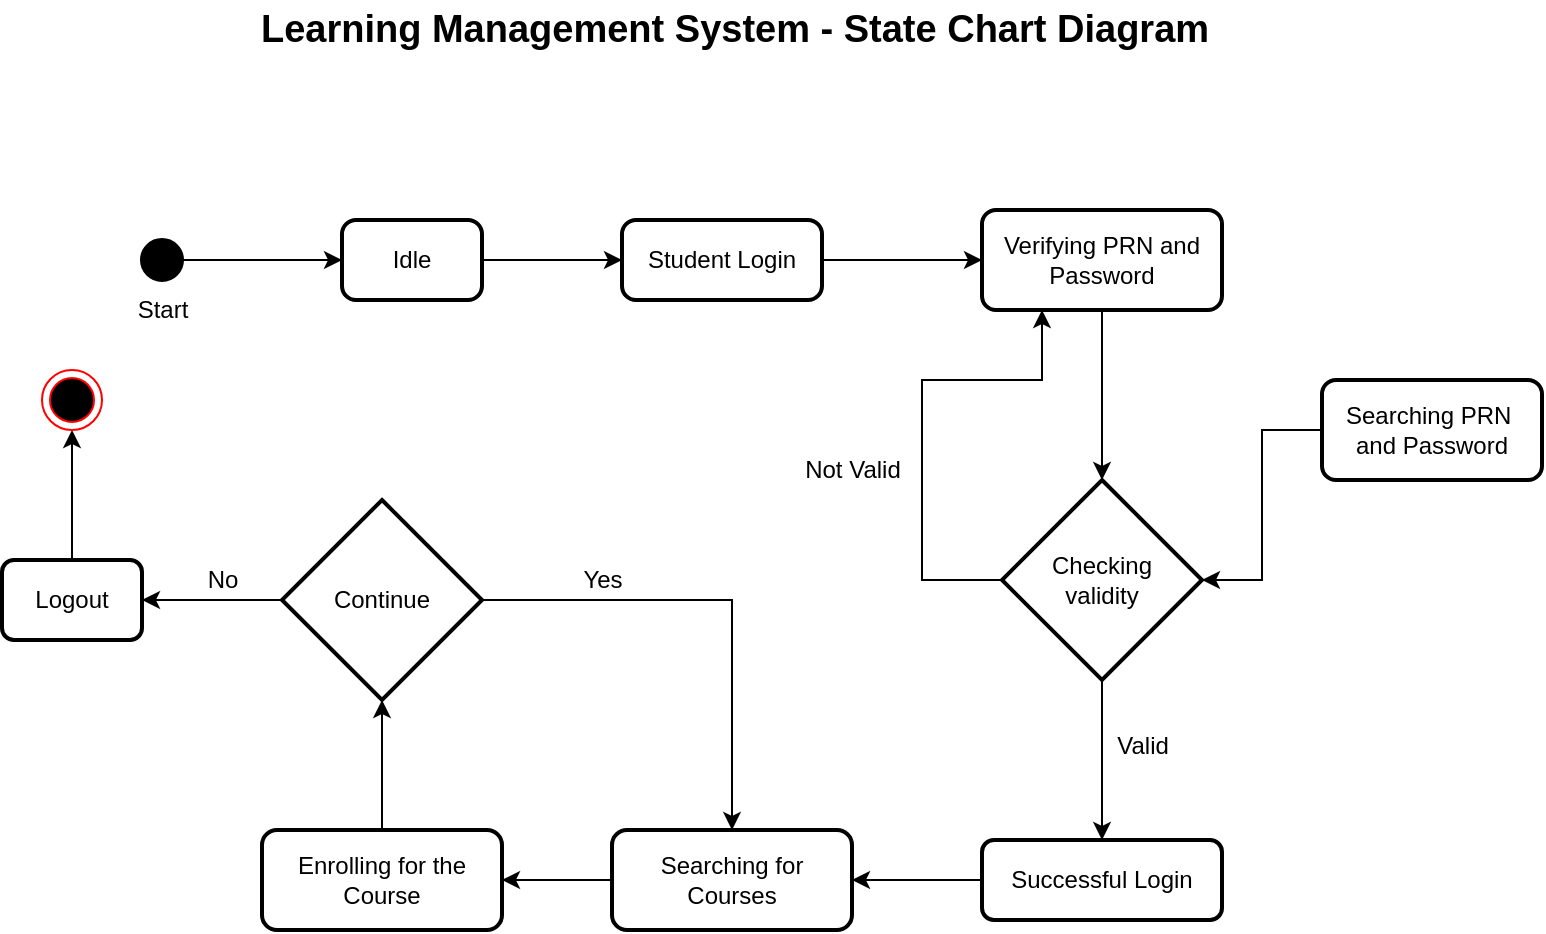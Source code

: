 <mxfile version="24.7.16">
  <diagram name="Page-1" id="qOk3YIHpytsM2VWqNF9g">
    <mxGraphModel dx="1235" dy="614" grid="1" gridSize="10" guides="1" tooltips="1" connect="1" arrows="1" fold="1" page="1" pageScale="1" pageWidth="850" pageHeight="1100" math="0" shadow="0">
      <root>
        <mxCell id="0" />
        <mxCell id="1" parent="0" />
        <mxCell id="_ypdrlDJzzMG4Txycf3h-2" value="Learning Management System - State Chart Diagram" style="text;align=center;fontStyle=1;verticalAlign=middle;spacingLeft=3;spacingRight=3;strokeColor=none;rotatable=0;points=[[0,0.5],[1,0.5]];portConstraint=eastwest;html=1;fontSize=19;" vertex="1" parent="1">
          <mxGeometry x="186" y="200" width="459" height="30" as="geometry" />
        </mxCell>
        <mxCell id="_ypdrlDJzzMG4Txycf3h-6" value="" style="edgeStyle=orthogonalEdgeStyle;rounded=0;orthogonalLoop=1;jettySize=auto;html=1;" edge="1" parent="1" source="_ypdrlDJzzMG4Txycf3h-3" target="_ypdrlDJzzMG4Txycf3h-4">
          <mxGeometry relative="1" as="geometry" />
        </mxCell>
        <mxCell id="_ypdrlDJzzMG4Txycf3h-3" value="" style="strokeWidth=2;html=1;shape=mxgraph.flowchart.start_2;whiteSpace=wrap;fillColor=#000000;" vertex="1" parent="1">
          <mxGeometry x="120" y="320" width="20" height="20" as="geometry" />
        </mxCell>
        <mxCell id="_ypdrlDJzzMG4Txycf3h-11" value="" style="edgeStyle=orthogonalEdgeStyle;rounded=0;orthogonalLoop=1;jettySize=auto;html=1;" edge="1" parent="1" source="_ypdrlDJzzMG4Txycf3h-4" target="_ypdrlDJzzMG4Txycf3h-7">
          <mxGeometry relative="1" as="geometry" />
        </mxCell>
        <mxCell id="_ypdrlDJzzMG4Txycf3h-4" value="Idle" style="rounded=1;whiteSpace=wrap;html=1;absoluteArcSize=1;arcSize=14;strokeWidth=2;" vertex="1" parent="1">
          <mxGeometry x="220" y="310" width="70" height="40" as="geometry" />
        </mxCell>
        <mxCell id="_ypdrlDJzzMG4Txycf3h-5" value="Start" style="text;html=1;align=center;verticalAlign=middle;resizable=0;points=[];autosize=1;strokeColor=none;fillColor=none;" vertex="1" parent="1">
          <mxGeometry x="105" y="340" width="50" height="30" as="geometry" />
        </mxCell>
        <mxCell id="_ypdrlDJzzMG4Txycf3h-12" value="" style="edgeStyle=orthogonalEdgeStyle;rounded=0;orthogonalLoop=1;jettySize=auto;html=1;" edge="1" parent="1" source="_ypdrlDJzzMG4Txycf3h-7" target="_ypdrlDJzzMG4Txycf3h-8">
          <mxGeometry relative="1" as="geometry" />
        </mxCell>
        <mxCell id="_ypdrlDJzzMG4Txycf3h-7" value="Student Login" style="rounded=1;whiteSpace=wrap;html=1;absoluteArcSize=1;arcSize=14;strokeWidth=2;" vertex="1" parent="1">
          <mxGeometry x="360" y="310" width="100" height="40" as="geometry" />
        </mxCell>
        <mxCell id="_ypdrlDJzzMG4Txycf3h-16" value="" style="edgeStyle=orthogonalEdgeStyle;rounded=0;orthogonalLoop=1;jettySize=auto;html=1;" edge="1" parent="1" source="_ypdrlDJzzMG4Txycf3h-8" target="_ypdrlDJzzMG4Txycf3h-9">
          <mxGeometry relative="1" as="geometry" />
        </mxCell>
        <mxCell id="_ypdrlDJzzMG4Txycf3h-8" value="Verifying PRN and&lt;div&gt;Password&lt;/div&gt;" style="rounded=1;whiteSpace=wrap;html=1;absoluteArcSize=1;arcSize=14;strokeWidth=2;" vertex="1" parent="1">
          <mxGeometry x="540" y="305" width="120" height="50" as="geometry" />
        </mxCell>
        <mxCell id="_ypdrlDJzzMG4Txycf3h-20" value="" style="edgeStyle=orthogonalEdgeStyle;rounded=0;orthogonalLoop=1;jettySize=auto;html=1;" edge="1" parent="1" source="_ypdrlDJzzMG4Txycf3h-9" target="_ypdrlDJzzMG4Txycf3h-19">
          <mxGeometry relative="1" as="geometry" />
        </mxCell>
        <mxCell id="_ypdrlDJzzMG4Txycf3h-9" value="Checking&lt;div&gt;validity&lt;/div&gt;" style="strokeWidth=2;html=1;shape=mxgraph.flowchart.decision;whiteSpace=wrap;" vertex="1" parent="1">
          <mxGeometry x="550" y="440" width="100" height="100" as="geometry" />
        </mxCell>
        <mxCell id="_ypdrlDJzzMG4Txycf3h-18" value="" style="edgeStyle=orthogonalEdgeStyle;rounded=0;orthogonalLoop=1;jettySize=auto;html=1;" edge="1" parent="1" source="_ypdrlDJzzMG4Txycf3h-17" target="_ypdrlDJzzMG4Txycf3h-9">
          <mxGeometry relative="1" as="geometry" />
        </mxCell>
        <mxCell id="_ypdrlDJzzMG4Txycf3h-17" value="Searching PRN&amp;nbsp;&lt;div&gt;and Password&lt;/div&gt;" style="rounded=1;whiteSpace=wrap;html=1;absoluteArcSize=1;arcSize=14;strokeWidth=2;" vertex="1" parent="1">
          <mxGeometry x="710" y="390" width="110" height="50" as="geometry" />
        </mxCell>
        <mxCell id="_ypdrlDJzzMG4Txycf3h-22" value="" style="edgeStyle=orthogonalEdgeStyle;rounded=0;orthogonalLoop=1;jettySize=auto;html=1;" edge="1" parent="1" source="_ypdrlDJzzMG4Txycf3h-19" target="_ypdrlDJzzMG4Txycf3h-21">
          <mxGeometry relative="1" as="geometry" />
        </mxCell>
        <mxCell id="_ypdrlDJzzMG4Txycf3h-19" value="Successful Login" style="rounded=1;whiteSpace=wrap;html=1;strokeWidth=2;" vertex="1" parent="1">
          <mxGeometry x="540" y="620" width="120" height="40" as="geometry" />
        </mxCell>
        <mxCell id="_ypdrlDJzzMG4Txycf3h-24" value="" style="edgeStyle=orthogonalEdgeStyle;rounded=0;orthogonalLoop=1;jettySize=auto;html=1;" edge="1" parent="1" source="_ypdrlDJzzMG4Txycf3h-21" target="_ypdrlDJzzMG4Txycf3h-23">
          <mxGeometry relative="1" as="geometry" />
        </mxCell>
        <mxCell id="_ypdrlDJzzMG4Txycf3h-21" value="Searching for&lt;div&gt;Courses&lt;/div&gt;" style="rounded=1;whiteSpace=wrap;html=1;strokeWidth=2;" vertex="1" parent="1">
          <mxGeometry x="355" y="615" width="120" height="50" as="geometry" />
        </mxCell>
        <mxCell id="_ypdrlDJzzMG4Txycf3h-28" value="" style="edgeStyle=orthogonalEdgeStyle;rounded=0;orthogonalLoop=1;jettySize=auto;html=1;" edge="1" parent="1" source="_ypdrlDJzzMG4Txycf3h-23">
          <mxGeometry relative="1" as="geometry">
            <mxPoint x="240" y="550" as="targetPoint" />
          </mxGeometry>
        </mxCell>
        <mxCell id="_ypdrlDJzzMG4Txycf3h-23" value="&lt;div&gt;Enrolling for the Course&lt;/div&gt;" style="rounded=1;whiteSpace=wrap;html=1;strokeWidth=2;" vertex="1" parent="1">
          <mxGeometry x="180" y="615" width="120" height="50" as="geometry" />
        </mxCell>
        <mxCell id="_ypdrlDJzzMG4Txycf3h-31" value="" style="edgeStyle=orthogonalEdgeStyle;rounded=0;orthogonalLoop=1;jettySize=auto;html=1;entryX=0.5;entryY=0;entryDx=0;entryDy=0;" edge="1" parent="1" source="_ypdrlDJzzMG4Txycf3h-29" target="_ypdrlDJzzMG4Txycf3h-21">
          <mxGeometry relative="1" as="geometry">
            <mxPoint x="420" y="500" as="targetPoint" />
          </mxGeometry>
        </mxCell>
        <mxCell id="_ypdrlDJzzMG4Txycf3h-35" value="" style="edgeStyle=orthogonalEdgeStyle;rounded=0;orthogonalLoop=1;jettySize=auto;html=1;" edge="1" parent="1" source="_ypdrlDJzzMG4Txycf3h-29" target="_ypdrlDJzzMG4Txycf3h-34">
          <mxGeometry relative="1" as="geometry" />
        </mxCell>
        <mxCell id="_ypdrlDJzzMG4Txycf3h-29" value="Continue" style="strokeWidth=2;html=1;shape=mxgraph.flowchart.decision;whiteSpace=wrap;" vertex="1" parent="1">
          <mxGeometry x="190" y="450" width="100" height="100" as="geometry" />
        </mxCell>
        <mxCell id="_ypdrlDJzzMG4Txycf3h-36" value="" style="edgeStyle=orthogonalEdgeStyle;rounded=0;orthogonalLoop=1;jettySize=auto;html=1;" edge="1" parent="1" source="_ypdrlDJzzMG4Txycf3h-34" target="_ypdrlDJzzMG4Txycf3h-37">
          <mxGeometry relative="1" as="geometry">
            <mxPoint x="85" y="400" as="targetPoint" />
          </mxGeometry>
        </mxCell>
        <mxCell id="_ypdrlDJzzMG4Txycf3h-34" value="Logout" style="rounded=1;whiteSpace=wrap;html=1;strokeWidth=2;" vertex="1" parent="1">
          <mxGeometry x="50" y="480" width="70" height="40" as="geometry" />
        </mxCell>
        <mxCell id="_ypdrlDJzzMG4Txycf3h-37" value="" style="ellipse;html=1;shape=endState;fillColor=#000000;strokeColor=#ff0000;" vertex="1" parent="1">
          <mxGeometry x="70" y="385" width="30" height="30" as="geometry" />
        </mxCell>
        <mxCell id="_ypdrlDJzzMG4Txycf3h-38" value="" style="endArrow=classic;html=1;rounded=0;exitX=0;exitY=0.5;exitDx=0;exitDy=0;exitPerimeter=0;entryX=0.25;entryY=1;entryDx=0;entryDy=0;" edge="1" parent="1" source="_ypdrlDJzzMG4Txycf3h-9" target="_ypdrlDJzzMG4Txycf3h-8">
          <mxGeometry width="50" height="50" relative="1" as="geometry">
            <mxPoint x="280" y="480" as="sourcePoint" />
            <mxPoint x="330" y="430" as="targetPoint" />
            <Array as="points">
              <mxPoint x="510" y="490" />
              <mxPoint x="510" y="390" />
              <mxPoint x="570" y="390" />
            </Array>
          </mxGeometry>
        </mxCell>
        <mxCell id="_ypdrlDJzzMG4Txycf3h-39" value="Not Valid" style="text;html=1;align=center;verticalAlign=middle;resizable=0;points=[];autosize=1;strokeColor=none;fillColor=none;" vertex="1" parent="1">
          <mxGeometry x="440" y="420" width="70" height="30" as="geometry" />
        </mxCell>
        <mxCell id="_ypdrlDJzzMG4Txycf3h-40" value="Valid" style="text;html=1;align=center;verticalAlign=middle;resizable=0;points=[];autosize=1;strokeColor=none;fillColor=none;" vertex="1" parent="1">
          <mxGeometry x="595" y="558" width="50" height="30" as="geometry" />
        </mxCell>
        <mxCell id="_ypdrlDJzzMG4Txycf3h-41" value="Yes" style="text;html=1;align=center;verticalAlign=middle;resizable=0;points=[];autosize=1;strokeColor=none;fillColor=none;" vertex="1" parent="1">
          <mxGeometry x="330" y="475" width="40" height="30" as="geometry" />
        </mxCell>
        <mxCell id="_ypdrlDJzzMG4Txycf3h-42" value="No" style="text;html=1;align=center;verticalAlign=middle;resizable=0;points=[];autosize=1;strokeColor=none;fillColor=none;" vertex="1" parent="1">
          <mxGeometry x="140" y="475" width="40" height="30" as="geometry" />
        </mxCell>
      </root>
    </mxGraphModel>
  </diagram>
</mxfile>
